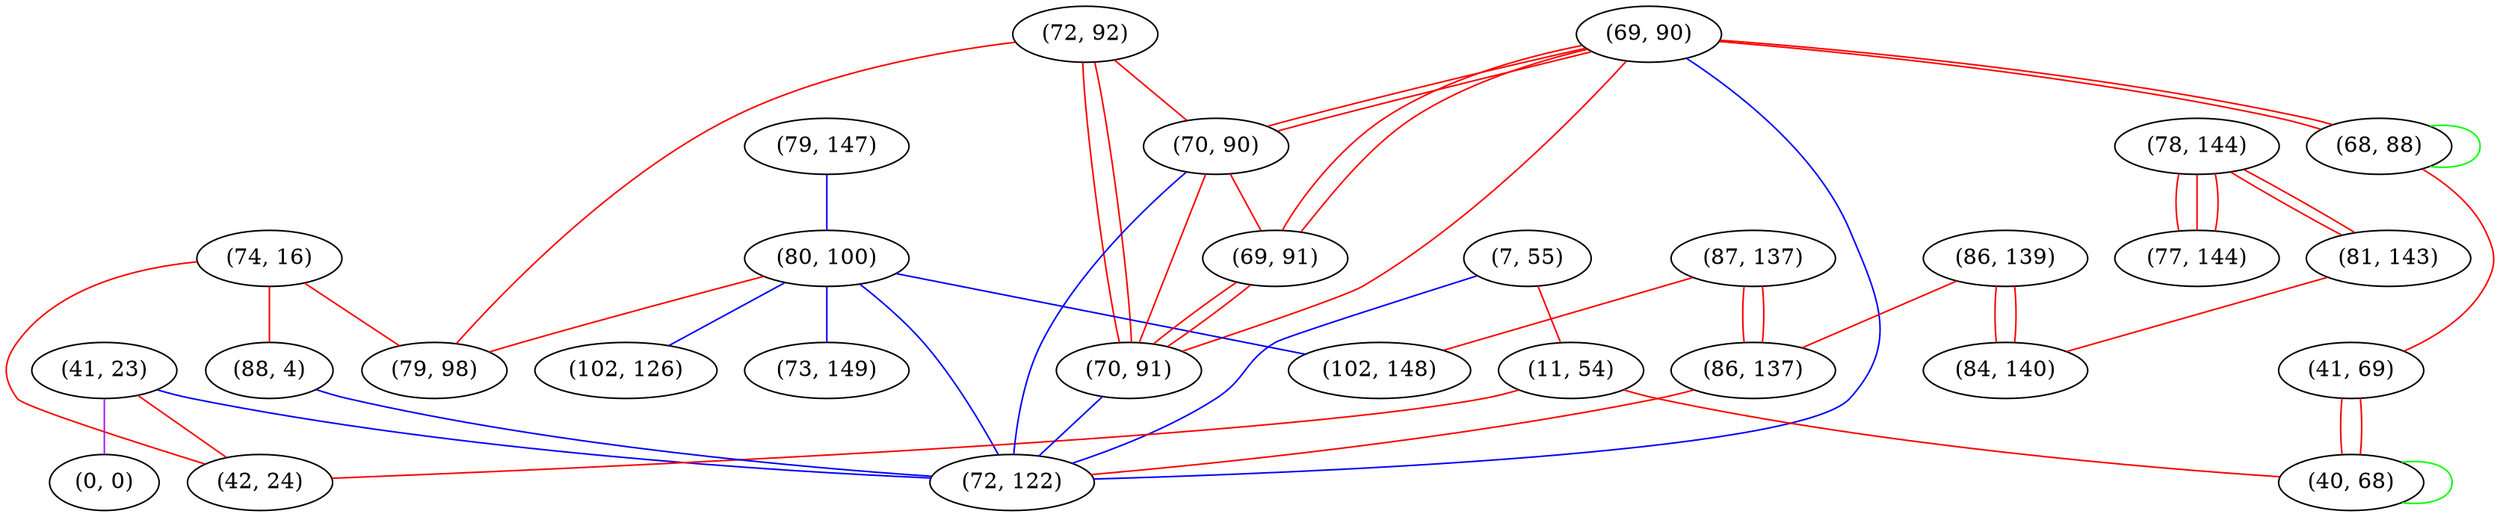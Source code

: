 graph "" {
"(79, 147)";
"(41, 23)";
"(69, 90)";
"(72, 92)";
"(86, 139)";
"(7, 55)";
"(78, 144)";
"(80, 100)";
"(74, 16)";
"(87, 137)";
"(68, 88)";
"(81, 143)";
"(0, 0)";
"(79, 98)";
"(11, 54)";
"(88, 4)";
"(102, 148)";
"(86, 137)";
"(41, 69)";
"(70, 90)";
"(102, 126)";
"(40, 68)";
"(84, 140)";
"(73, 149)";
"(77, 144)";
"(42, 24)";
"(69, 91)";
"(70, 91)";
"(72, 122)";
"(79, 147)" -- "(80, 100)"  [color=blue, key=0, weight=3];
"(41, 23)" -- "(42, 24)"  [color=red, key=0, weight=1];
"(41, 23)" -- "(0, 0)"  [color=purple, key=0, weight=4];
"(41, 23)" -- "(72, 122)"  [color=blue, key=0, weight=3];
"(69, 90)" -- "(70, 91)"  [color=red, key=0, weight=1];
"(69, 90)" -- "(69, 91)"  [color=red, key=0, weight=1];
"(69, 90)" -- "(69, 91)"  [color=red, key=1, weight=1];
"(69, 90)" -- "(72, 122)"  [color=blue, key=0, weight=3];
"(69, 90)" -- "(70, 90)"  [color=red, key=0, weight=1];
"(69, 90)" -- "(70, 90)"  [color=red, key=1, weight=1];
"(69, 90)" -- "(68, 88)"  [color=red, key=0, weight=1];
"(69, 90)" -- "(68, 88)"  [color=red, key=1, weight=1];
"(72, 92)" -- "(70, 91)"  [color=red, key=0, weight=1];
"(72, 92)" -- "(70, 91)"  [color=red, key=1, weight=1];
"(72, 92)" -- "(70, 90)"  [color=red, key=0, weight=1];
"(72, 92)" -- "(79, 98)"  [color=red, key=0, weight=1];
"(86, 139)" -- "(86, 137)"  [color=red, key=0, weight=1];
"(86, 139)" -- "(84, 140)"  [color=red, key=0, weight=1];
"(86, 139)" -- "(84, 140)"  [color=red, key=1, weight=1];
"(7, 55)" -- "(72, 122)"  [color=blue, key=0, weight=3];
"(7, 55)" -- "(11, 54)"  [color=red, key=0, weight=1];
"(78, 144)" -- "(77, 144)"  [color=red, key=0, weight=1];
"(78, 144)" -- "(77, 144)"  [color=red, key=1, weight=1];
"(78, 144)" -- "(77, 144)"  [color=red, key=2, weight=1];
"(78, 144)" -- "(81, 143)"  [color=red, key=0, weight=1];
"(78, 144)" -- "(81, 143)"  [color=red, key=1, weight=1];
"(80, 100)" -- "(79, 98)"  [color=red, key=0, weight=1];
"(80, 100)" -- "(73, 149)"  [color=blue, key=0, weight=3];
"(80, 100)" -- "(102, 126)"  [color=blue, key=0, weight=3];
"(80, 100)" -- "(102, 148)"  [color=blue, key=0, weight=3];
"(80, 100)" -- "(72, 122)"  [color=blue, key=0, weight=3];
"(74, 16)" -- "(42, 24)"  [color=red, key=0, weight=1];
"(74, 16)" -- "(79, 98)"  [color=red, key=0, weight=1];
"(74, 16)" -- "(88, 4)"  [color=red, key=0, weight=1];
"(87, 137)" -- "(102, 148)"  [color=red, key=0, weight=1];
"(87, 137)" -- "(86, 137)"  [color=red, key=0, weight=1];
"(87, 137)" -- "(86, 137)"  [color=red, key=1, weight=1];
"(68, 88)" -- "(41, 69)"  [color=red, key=0, weight=1];
"(68, 88)" -- "(68, 88)"  [color=green, key=0, weight=2];
"(81, 143)" -- "(84, 140)"  [color=red, key=0, weight=1];
"(11, 54)" -- "(42, 24)"  [color=red, key=0, weight=1];
"(11, 54)" -- "(40, 68)"  [color=red, key=0, weight=1];
"(88, 4)" -- "(72, 122)"  [color=blue, key=0, weight=3];
"(86, 137)" -- "(72, 122)"  [color=red, key=0, weight=1];
"(41, 69)" -- "(40, 68)"  [color=red, key=0, weight=1];
"(41, 69)" -- "(40, 68)"  [color=red, key=1, weight=1];
"(70, 90)" -- "(70, 91)"  [color=red, key=0, weight=1];
"(70, 90)" -- "(69, 91)"  [color=red, key=0, weight=1];
"(70, 90)" -- "(72, 122)"  [color=blue, key=0, weight=3];
"(40, 68)" -- "(40, 68)"  [color=green, key=0, weight=2];
"(69, 91)" -- "(70, 91)"  [color=red, key=0, weight=1];
"(69, 91)" -- "(70, 91)"  [color=red, key=1, weight=1];
"(70, 91)" -- "(72, 122)"  [color=blue, key=0, weight=3];
}
